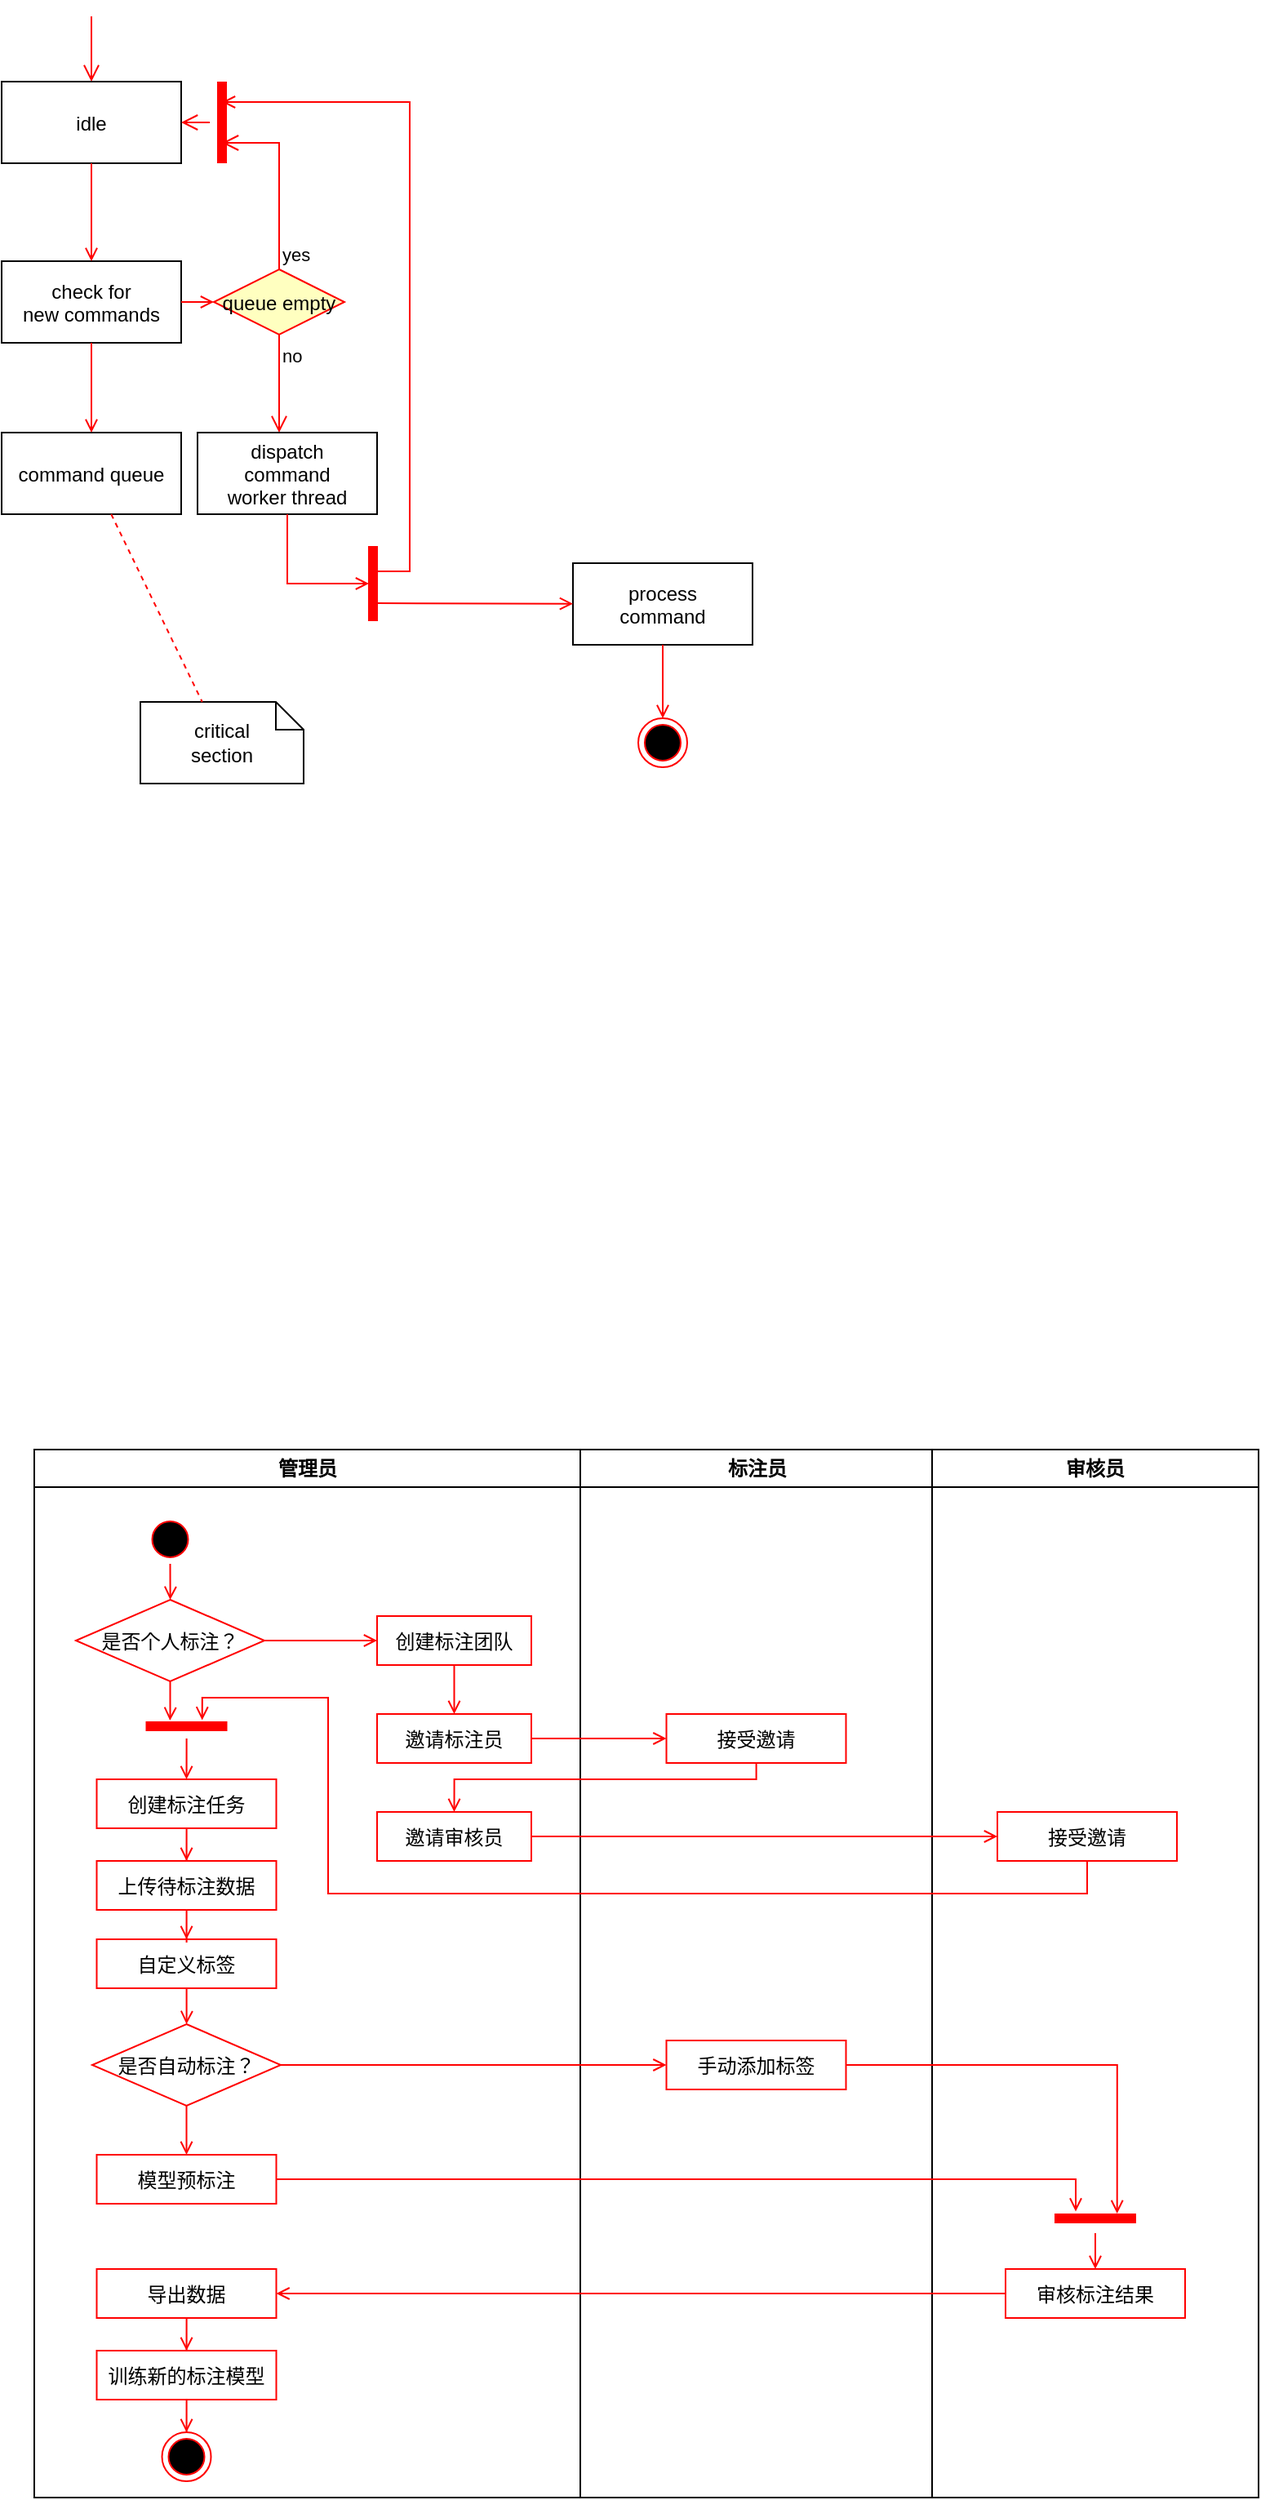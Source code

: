 <mxfile version="23.0.2" type="github">
  <diagram name="Page-1" id="e7e014a7-5840-1c2e-5031-d8a46d1fe8dd">
    <mxGraphModel dx="1140" dy="1529" grid="0" gridSize="10" guides="1" tooltips="1" connect="1" arrows="1" fold="1" page="0" pageScale="1" pageWidth="1169" pageHeight="826" background="#ffffff" math="0" shadow="0">
      <root>
        <mxCell id="0" />
        <mxCell id="1" parent="0" />
        <mxCell id="2" value="管理员" style="swimlane;whiteSpace=wrap;fontColor=#000000;" parent="1" vertex="1">
          <mxGeometry x="110" y="128" width="334.5" height="642" as="geometry" />
        </mxCell>
        <mxCell id="X5kjKqMFiwUnmaEWyvKP-103" style="edgeStyle=orthogonalEdgeStyle;rounded=0;orthogonalLoop=1;jettySize=auto;html=1;entryX=0.5;entryY=0;entryDx=0;entryDy=0;endArrow=open;endFill=0;strokeColor=#ff0000;fontColor=#000000;" edge="1" parent="2" source="5" target="X5kjKqMFiwUnmaEWyvKP-41">
          <mxGeometry relative="1" as="geometry" />
        </mxCell>
        <mxCell id="5" value="" style="ellipse;shape=startState;fillColor=#000000;strokeColor=#ff0000;fontColor=#000000;" parent="2" vertex="1">
          <mxGeometry x="68.25" y="40" width="30" height="30" as="geometry" />
        </mxCell>
        <mxCell id="X5kjKqMFiwUnmaEWyvKP-74" style="edgeStyle=orthogonalEdgeStyle;rounded=0;orthogonalLoop=1;jettySize=auto;html=1;entryX=0;entryY=0.5;entryDx=0;entryDy=0;endArrow=open;endFill=0;strokeColor=#ff0000;fontColor=#000000;" edge="1" parent="2" source="X5kjKqMFiwUnmaEWyvKP-41" target="X5kjKqMFiwUnmaEWyvKP-52">
          <mxGeometry relative="1" as="geometry" />
        </mxCell>
        <mxCell id="X5kjKqMFiwUnmaEWyvKP-41" value="是否个人标注？" style="rhombus;fillColor=#ffffff;strokeColor=#ff0000;fontColor=#000000;" vertex="1" parent="2">
          <mxGeometry x="25.5" y="92" width="115.5" height="50" as="geometry" />
        </mxCell>
        <mxCell id="X5kjKqMFiwUnmaEWyvKP-67" style="edgeStyle=orthogonalEdgeStyle;rounded=0;orthogonalLoop=1;jettySize=auto;html=1;endArrow=open;endFill=0;strokeColor=#ff0000;fontColor=#000000;" edge="1" parent="2" source="X5kjKqMFiwUnmaEWyvKP-48" target="X5kjKqMFiwUnmaEWyvKP-64">
          <mxGeometry relative="1" as="geometry" />
        </mxCell>
        <mxCell id="X5kjKqMFiwUnmaEWyvKP-48" value="自定义标签" style="strokeColor=#ff0000;fontColor=#000000;" vertex="1" parent="2">
          <mxGeometry x="38.25" y="300" width="110" height="30" as="geometry" />
        </mxCell>
        <mxCell id="X5kjKqMFiwUnmaEWyvKP-66" style="edgeStyle=orthogonalEdgeStyle;rounded=0;orthogonalLoop=1;jettySize=auto;html=1;entryX=0.5;entryY=0;entryDx=0;entryDy=0;endArrow=open;endFill=0;strokeColor=#ff0000;fontColor=#000000;" edge="1" parent="2" source="X5kjKqMFiwUnmaEWyvKP-49" target="X5kjKqMFiwUnmaEWyvKP-48">
          <mxGeometry relative="1" as="geometry" />
        </mxCell>
        <mxCell id="X5kjKqMFiwUnmaEWyvKP-49" value="上传待标注数据" style="strokeColor=#ff0000;fontColor=#000000;" vertex="1" parent="2">
          <mxGeometry x="38.25" y="252" width="110" height="30" as="geometry" />
        </mxCell>
        <mxCell id="X5kjKqMFiwUnmaEWyvKP-63" style="edgeStyle=orthogonalEdgeStyle;rounded=0;orthogonalLoop=1;jettySize=auto;html=1;entryX=0.5;entryY=0;entryDx=0;entryDy=0;endArrow=open;endFill=0;strokeColor=#ff0000;fontColor=#000000;" edge="1" parent="2" source="X5kjKqMFiwUnmaEWyvKP-50" target="X5kjKqMFiwUnmaEWyvKP-49">
          <mxGeometry relative="1" as="geometry" />
        </mxCell>
        <mxCell id="X5kjKqMFiwUnmaEWyvKP-50" value="创建标注任务" style="strokeColor=#ff0000;fontColor=#000000;" vertex="1" parent="2">
          <mxGeometry x="38.25" y="202" width="110" height="30" as="geometry" />
        </mxCell>
        <mxCell id="X5kjKqMFiwUnmaEWyvKP-61" style="edgeStyle=orthogonalEdgeStyle;rounded=0;orthogonalLoop=1;jettySize=auto;html=1;exitX=0.5;exitY=1;exitDx=0;exitDy=0;entryX=0.5;entryY=0;entryDx=0;entryDy=0;endArrow=open;endFill=0;strokeColor=#ff0000;fontColor=#000000;" edge="1" parent="2" source="X5kjKqMFiwUnmaEWyvKP-52" target="X5kjKqMFiwUnmaEWyvKP-54">
          <mxGeometry relative="1" as="geometry" />
        </mxCell>
        <mxCell id="X5kjKqMFiwUnmaEWyvKP-52" value="创建标注团队" style="strokeColor=#ff0000;fontColor=#000000;" vertex="1" parent="2">
          <mxGeometry x="210" y="102" width="94.5" height="30" as="geometry" />
        </mxCell>
        <mxCell id="X5kjKqMFiwUnmaEWyvKP-54" value="邀请标注员" style="strokeColor=#ff0000;fontColor=#000000;" vertex="1" parent="2">
          <mxGeometry x="210" y="162" width="94.5" height="30" as="geometry" />
        </mxCell>
        <mxCell id="X5kjKqMFiwUnmaEWyvKP-55" value="邀请审核员" style="strokeColor=#ff0000;fontColor=#000000;" vertex="1" parent="2">
          <mxGeometry x="210" y="222" width="94.5" height="30" as="geometry" />
        </mxCell>
        <mxCell id="X5kjKqMFiwUnmaEWyvKP-70" style="edgeStyle=orthogonalEdgeStyle;rounded=0;orthogonalLoop=1;jettySize=auto;html=1;entryX=0.5;entryY=0;entryDx=0;entryDy=0;endArrow=open;endFill=0;strokeColor=#ff0000;fontColor=#000000;" edge="1" parent="2" source="X5kjKqMFiwUnmaEWyvKP-64" target="X5kjKqMFiwUnmaEWyvKP-45">
          <mxGeometry relative="1" as="geometry" />
        </mxCell>
        <mxCell id="X5kjKqMFiwUnmaEWyvKP-64" value="是否自动标注？" style="rhombus;fillColor=#ffffff;strokeColor=#ff0000;fontColor=#000000;" vertex="1" parent="2">
          <mxGeometry x="35.5" y="352" width="115.5" height="50" as="geometry" />
        </mxCell>
        <mxCell id="X5kjKqMFiwUnmaEWyvKP-45" value="模型预标注" style="strokeColor=#ff0000;fontColor=#000000;" vertex="1" parent="2">
          <mxGeometry x="38.25" y="432" width="110" height="30" as="geometry" />
        </mxCell>
        <mxCell id="X5kjKqMFiwUnmaEWyvKP-72" style="edgeStyle=orthogonalEdgeStyle;rounded=0;orthogonalLoop=1;jettySize=auto;html=1;entryX=0.5;entryY=0;entryDx=0;entryDy=0;endArrow=open;endFill=0;strokeColor=#ff0000;fontColor=#000000;" edge="1" parent="2" source="X5kjKqMFiwUnmaEWyvKP-46" target="X5kjKqMFiwUnmaEWyvKP-47">
          <mxGeometry relative="1" as="geometry" />
        </mxCell>
        <mxCell id="X5kjKqMFiwUnmaEWyvKP-46" value="导出数据" style="strokeColor=#ff0000;fontColor=#000000;" vertex="1" parent="2">
          <mxGeometry x="38.25" y="502" width="110" height="30" as="geometry" />
        </mxCell>
        <mxCell id="X5kjKqMFiwUnmaEWyvKP-73" style="edgeStyle=orthogonalEdgeStyle;rounded=0;orthogonalLoop=1;jettySize=auto;html=1;entryX=0.5;entryY=0;entryDx=0;entryDy=0;endArrow=open;endFill=0;strokeColor=#ff0000;fontColor=#000000;" edge="1" parent="2" source="X5kjKqMFiwUnmaEWyvKP-47" target="X5kjKqMFiwUnmaEWyvKP-68">
          <mxGeometry relative="1" as="geometry" />
        </mxCell>
        <mxCell id="X5kjKqMFiwUnmaEWyvKP-47" value="训练新的标注模型" style="strokeColor=#ff0000;fontColor=#000000;" vertex="1" parent="2">
          <mxGeometry x="38.25" y="552" width="110" height="30" as="geometry" />
        </mxCell>
        <mxCell id="X5kjKqMFiwUnmaEWyvKP-68" value="" style="ellipse;shape=endState;fillColor=#000000;strokeColor=#ff0000;fontColor=#000000;" vertex="1" parent="2">
          <mxGeometry x="78.25" y="602" width="30" height="30" as="geometry" />
        </mxCell>
        <mxCell id="X5kjKqMFiwUnmaEWyvKP-79" style="edgeStyle=orthogonalEdgeStyle;rounded=0;orthogonalLoop=1;jettySize=auto;html=1;entryX=0.5;entryY=0;entryDx=0;entryDy=0;endArrow=open;endFill=0;strokeColor=#ff0000;fontColor=#000000;" edge="1" parent="2" source="X5kjKqMFiwUnmaEWyvKP-75" target="X5kjKqMFiwUnmaEWyvKP-50">
          <mxGeometry relative="1" as="geometry" />
        </mxCell>
        <mxCell id="X5kjKqMFiwUnmaEWyvKP-75" value="" style="shape=line;strokeWidth=6;strokeColor=#ff0000;rotation=0;fontColor=#000000;" vertex="1" parent="2">
          <mxGeometry x="68.25" y="162" width="50" height="15" as="geometry" />
        </mxCell>
        <mxCell id="X5kjKqMFiwUnmaEWyvKP-91" style="edgeStyle=orthogonalEdgeStyle;rounded=0;orthogonalLoop=1;jettySize=auto;html=1;entryX=0.298;entryY=0.269;entryDx=0;entryDy=0;entryPerimeter=0;endArrow=open;endFill=0;strokeColor=#ff0000;fontColor=#000000;" edge="1" parent="2" source="X5kjKqMFiwUnmaEWyvKP-41" target="X5kjKqMFiwUnmaEWyvKP-75">
          <mxGeometry relative="1" as="geometry" />
        </mxCell>
        <mxCell id="3" value="标注员" style="swimlane;whiteSpace=wrap;fontColor=#000000;" parent="1" vertex="1">
          <mxGeometry x="444.5" y="128" width="215.5" height="642" as="geometry" />
        </mxCell>
        <mxCell id="X5kjKqMFiwUnmaEWyvKP-57" value="接受邀请" style="strokeColor=#ff0000;fontColor=#000000;" vertex="1" parent="3">
          <mxGeometry x="52.75" y="162" width="110" height="30" as="geometry" />
        </mxCell>
        <mxCell id="X5kjKqMFiwUnmaEWyvKP-59" value="手动添加标签" style="strokeColor=#ff0000;fontColor=#000000;" vertex="1" parent="3">
          <mxGeometry x="52.75" y="362" width="110" height="30" as="geometry" />
        </mxCell>
        <mxCell id="4" value="审核员" style="swimlane;whiteSpace=wrap;fontColor=default;fillStyle=auto;labelBackgroundColor=none;labelBorderColor=none;" parent="1" vertex="1">
          <mxGeometry x="660" y="128" width="200" height="642" as="geometry" />
        </mxCell>
        <mxCell id="X5kjKqMFiwUnmaEWyvKP-56" value="接受邀请" style="strokeColor=#ff0000;fontColor=#000000;" vertex="1" parent="4">
          <mxGeometry x="40" y="222" width="110" height="30" as="geometry" />
        </mxCell>
        <mxCell id="X5kjKqMFiwUnmaEWyvKP-58" value="审核标注结果" style="strokeColor=#ff0000;fontColor=#000000;" vertex="1" parent="4">
          <mxGeometry x="45" y="502" width="110" height="30" as="geometry" />
        </mxCell>
        <mxCell id="X5kjKqMFiwUnmaEWyvKP-97" style="edgeStyle=orthogonalEdgeStyle;rounded=0;orthogonalLoop=1;jettySize=auto;html=1;entryX=0.5;entryY=0;entryDx=0;entryDy=0;endArrow=open;endFill=0;strokeColor=#ff0000;fontColor=#000000;" edge="1" parent="4" source="X5kjKqMFiwUnmaEWyvKP-96" target="X5kjKqMFiwUnmaEWyvKP-58">
          <mxGeometry relative="1" as="geometry" />
        </mxCell>
        <mxCell id="X5kjKqMFiwUnmaEWyvKP-96" value="" style="shape=line;strokeWidth=6;strokeColor=#ff0000;rotation=0;fontColor=#000000;" vertex="1" parent="4">
          <mxGeometry x="75" y="462" width="50" height="18" as="geometry" />
        </mxCell>
        <mxCell id="14" value="" style="edgeStyle=elbowEdgeStyle;elbow=horizontal;verticalAlign=bottom;endArrow=open;endSize=8;strokeColor=#FF0000;endFill=1;rounded=0" parent="1" target="15" edge="1">
          <mxGeometry x="484.5" y="148" as="geometry">
            <mxPoint x="125" y="-730" as="targetPoint" />
            <mxPoint x="145" y="-750" as="sourcePoint" />
          </mxGeometry>
        </mxCell>
        <mxCell id="15" value="idle" style="" parent="1" vertex="1">
          <mxGeometry x="90" y="-710" width="110" height="50" as="geometry" />
        </mxCell>
        <mxCell id="16" value="check for &#xa;new commands" style="" parent="1" vertex="1">
          <mxGeometry x="90" y="-600" width="110" height="50" as="geometry" />
        </mxCell>
        <mxCell id="17" value="" style="endArrow=open;strokeColor=#FF0000;endFill=1;rounded=0" parent="1" source="15" target="16" edge="1">
          <mxGeometry relative="1" as="geometry" />
        </mxCell>
        <mxCell id="18" value="command queue" style="" parent="1" vertex="1">
          <mxGeometry x="90" y="-495" width="110" height="50" as="geometry" />
        </mxCell>
        <mxCell id="19" value="" style="endArrow=open;strokeColor=#FF0000;endFill=1;rounded=0" parent="1" source="16" target="18" edge="1">
          <mxGeometry relative="1" as="geometry" />
        </mxCell>
        <mxCell id="21" value="queue empty" style="rhombus;fillColor=#ffffc0;strokeColor=#ff0000;" parent="1" vertex="1">
          <mxGeometry x="220" y="-595" width="80" height="40" as="geometry" />
        </mxCell>
        <mxCell id="22" value="yes" style="edgeStyle=elbowEdgeStyle;elbow=horizontal;align=left;verticalAlign=bottom;endArrow=open;endSize=8;strokeColor=#FF0000;exitX=0.5;exitY=0;endFill=1;rounded=0;entryX=0.75;entryY=0.5;entryPerimeter=0" parent="1" source="21" target="25" edge="1">
          <mxGeometry x="-1" relative="1" as="geometry">
            <mxPoint x="230" y="-670" as="targetPoint" />
            <Array as="points">
              <mxPoint x="260" y="-640" />
            </Array>
          </mxGeometry>
        </mxCell>
        <mxCell id="23" value="no" style="edgeStyle=elbowEdgeStyle;elbow=horizontal;align=left;verticalAlign=top;endArrow=open;endSize=8;strokeColor=#FF0000;endFill=1;rounded=0" parent="1" source="21" target="30" edge="1">
          <mxGeometry x="-1" relative="1" as="geometry">
            <mxPoint x="260" y="-515" as="targetPoint" />
          </mxGeometry>
        </mxCell>
        <mxCell id="24" value="" style="endArrow=open;strokeColor=#FF0000;endFill=1;rounded=0" parent="1" source="16" target="21" edge="1">
          <mxGeometry relative="1" as="geometry" />
        </mxCell>
        <mxCell id="25" value="" style="shape=line;strokeWidth=6;strokeColor=#ff0000;rotation=90" parent="1" vertex="1">
          <mxGeometry x="200" y="-692.5" width="50" height="15" as="geometry" />
        </mxCell>
        <mxCell id="26" value="" style="edgeStyle=elbowEdgeStyle;elbow=horizontal;verticalAlign=bottom;endArrow=open;endSize=8;strokeColor=#FF0000;endFill=1;rounded=0" parent="1" source="25" target="15" edge="1">
          <mxGeometry x="574.5" y="218" as="geometry">
            <mxPoint x="300" y="-680" as="targetPoint" />
          </mxGeometry>
        </mxCell>
        <mxCell id="30" value="dispatch&#xa;command&#xa;worker thread" style="" parent="1" vertex="1">
          <mxGeometry x="210" y="-495" width="110" height="50" as="geometry" />
        </mxCell>
        <mxCell id="31" value="critical&#xa;section" style="shape=note;whiteSpace=wrap;size=17" parent="1" vertex="1">
          <mxGeometry x="175" y="-330" width="100" height="50" as="geometry" />
        </mxCell>
        <mxCell id="32" value="" style="endArrow=none;strokeColor=#FF0000;endFill=0;rounded=0;dashed=1" parent="1" source="18" target="31" edge="1">
          <mxGeometry relative="1" as="geometry" />
        </mxCell>
        <mxCell id="34" value="" style="whiteSpace=wrap;strokeColor=#FF0000;fillColor=#FF0000" parent="1" vertex="1">
          <mxGeometry x="315" y="-425" width="5" height="45" as="geometry" />
        </mxCell>
        <mxCell id="41" value="" style="edgeStyle=elbowEdgeStyle;elbow=horizontal;entryX=0;entryY=0.5;strokeColor=#FF0000;endArrow=open;endFill=1;rounded=0" parent="1" source="30" target="34" edge="1">
          <mxGeometry width="100" height="100" relative="1" as="geometry">
            <mxPoint x="130" y="-340" as="sourcePoint" />
            <mxPoint x="230" y="-440" as="targetPoint" />
            <Array as="points">
              <mxPoint x="265" y="-420" />
            </Array>
          </mxGeometry>
        </mxCell>
        <mxCell id="33" value="process&#xa;command" style="" parent="1" vertex="1">
          <mxGeometry x="440" y="-415" width="110" height="50" as="geometry" />
        </mxCell>
        <mxCell id="35" value="" style="edgeStyle=elbowEdgeStyle;elbow=horizontal;strokeColor=#FF0000;endArrow=open;endFill=1;rounded=0;entryX=0.25;entryY=0.5;entryPerimeter=0" parent="1" target="25" edge="1">
          <mxGeometry width="100" height="100" relative="1" as="geometry">
            <mxPoint x="320" y="-410" as="sourcePoint" />
            <mxPoint x="230" y="-700" as="targetPoint" />
            <Array as="points">
              <mxPoint x="340" y="-685" />
            </Array>
          </mxGeometry>
        </mxCell>
        <mxCell id="37" value="" style="edgeStyle=none;strokeColor=#FF0000;endArrow=open;endFill=1;rounded=0" parent="1" target="33" edge="1">
          <mxGeometry width="100" height="100" relative="1" as="geometry">
            <mxPoint x="320" y="-390.5" as="sourcePoint" />
            <mxPoint x="440" y="-390.5" as="targetPoint" />
          </mxGeometry>
        </mxCell>
        <mxCell id="38" value="" style="ellipse;shape=endState;fillColor=#000000;strokeColor=#ff0000" parent="1" vertex="1">
          <mxGeometry x="480" y="-320" width="30" height="30" as="geometry" />
        </mxCell>
        <mxCell id="39" value="" style="endArrow=open;strokeColor=#FF0000;endFill=1;rounded=0" parent="1" source="33" target="38" edge="1">
          <mxGeometry relative="1" as="geometry" />
        </mxCell>
        <mxCell id="X5kjKqMFiwUnmaEWyvKP-82" style="edgeStyle=orthogonalEdgeStyle;rounded=0;orthogonalLoop=1;jettySize=auto;html=1;entryX=0;entryY=0.5;entryDx=0;entryDy=0;endArrow=open;endFill=0;strokeColor=#ff0000;fontColor=#000000;" edge="1" parent="1" source="X5kjKqMFiwUnmaEWyvKP-54" target="X5kjKqMFiwUnmaEWyvKP-57">
          <mxGeometry relative="1" as="geometry" />
        </mxCell>
        <mxCell id="X5kjKqMFiwUnmaEWyvKP-83" style="edgeStyle=orthogonalEdgeStyle;rounded=0;orthogonalLoop=1;jettySize=auto;html=1;entryX=0.5;entryY=0;entryDx=0;entryDy=0;endArrow=open;endFill=0;strokeColor=#ff0000;fontColor=#000000;" edge="1" parent="1" source="X5kjKqMFiwUnmaEWyvKP-57" target="X5kjKqMFiwUnmaEWyvKP-55">
          <mxGeometry relative="1" as="geometry">
            <mxPoint x="530" y="370.0" as="targetPoint" />
            <Array as="points">
              <mxPoint x="552" y="330" />
              <mxPoint x="367" y="330" />
            </Array>
          </mxGeometry>
        </mxCell>
        <mxCell id="X5kjKqMFiwUnmaEWyvKP-84" style="edgeStyle=orthogonalEdgeStyle;rounded=0;orthogonalLoop=1;jettySize=auto;html=1;entryX=0;entryY=0.5;entryDx=0;entryDy=0;endArrow=open;endFill=0;strokeColor=#ff0000;fontColor=#000000;" edge="1" parent="1" source="X5kjKqMFiwUnmaEWyvKP-55" target="X5kjKqMFiwUnmaEWyvKP-56">
          <mxGeometry relative="1" as="geometry" />
        </mxCell>
        <mxCell id="X5kjKqMFiwUnmaEWyvKP-94" style="edgeStyle=orthogonalEdgeStyle;rounded=0;orthogonalLoop=1;jettySize=auto;html=1;entryX=0.692;entryY=0.248;entryDx=0;entryDy=0;entryPerimeter=0;endArrow=open;endFill=0;strokeColor=#ff0000;fontColor=#000000;" edge="1" parent="1" source="X5kjKqMFiwUnmaEWyvKP-56" target="X5kjKqMFiwUnmaEWyvKP-75">
          <mxGeometry relative="1" as="geometry">
            <Array as="points">
              <mxPoint x="755" y="400" />
              <mxPoint x="290" y="400" />
              <mxPoint x="290" y="280" />
              <mxPoint x="213" y="280" />
            </Array>
          </mxGeometry>
        </mxCell>
        <mxCell id="X5kjKqMFiwUnmaEWyvKP-95" style="edgeStyle=orthogonalEdgeStyle;rounded=0;orthogonalLoop=1;jettySize=auto;html=1;entryX=0;entryY=0.5;entryDx=0;entryDy=0;endArrow=open;endFill=0;strokeColor=#ff0000;fontColor=#000000;" edge="1" parent="1" source="X5kjKqMFiwUnmaEWyvKP-64" target="X5kjKqMFiwUnmaEWyvKP-59">
          <mxGeometry relative="1" as="geometry" />
        </mxCell>
        <mxCell id="X5kjKqMFiwUnmaEWyvKP-99" style="edgeStyle=orthogonalEdgeStyle;rounded=0;orthogonalLoop=1;jettySize=auto;html=1;entryX=0.767;entryY=0.333;entryDx=0;entryDy=0;entryPerimeter=0;endArrow=open;endFill=0;strokeColor=#ff0000;fontColor=#000000;" edge="1" parent="1" source="X5kjKqMFiwUnmaEWyvKP-59" target="X5kjKqMFiwUnmaEWyvKP-96">
          <mxGeometry relative="1" as="geometry" />
        </mxCell>
        <mxCell id="X5kjKqMFiwUnmaEWyvKP-101" style="edgeStyle=orthogonalEdgeStyle;rounded=0;orthogonalLoop=1;jettySize=auto;html=1;entryX=0.26;entryY=0.265;entryDx=0;entryDy=0;entryPerimeter=0;endArrow=open;endFill=0;strokeColor=#ff0000;fontColor=#000000;" edge="1" parent="1" source="X5kjKqMFiwUnmaEWyvKP-45" target="X5kjKqMFiwUnmaEWyvKP-96">
          <mxGeometry relative="1" as="geometry">
            <Array as="points">
              <mxPoint x="748" y="575" />
            </Array>
          </mxGeometry>
        </mxCell>
        <mxCell id="X5kjKqMFiwUnmaEWyvKP-102" style="edgeStyle=orthogonalEdgeStyle;rounded=0;orthogonalLoop=1;jettySize=auto;html=1;entryX=1;entryY=0.5;entryDx=0;entryDy=0;endArrow=open;endFill=0;strokeColor=#ff0000;fontColor=#000000;" edge="1" parent="1" source="X5kjKqMFiwUnmaEWyvKP-58" target="X5kjKqMFiwUnmaEWyvKP-46">
          <mxGeometry relative="1" as="geometry" />
        </mxCell>
      </root>
    </mxGraphModel>
  </diagram>
</mxfile>
